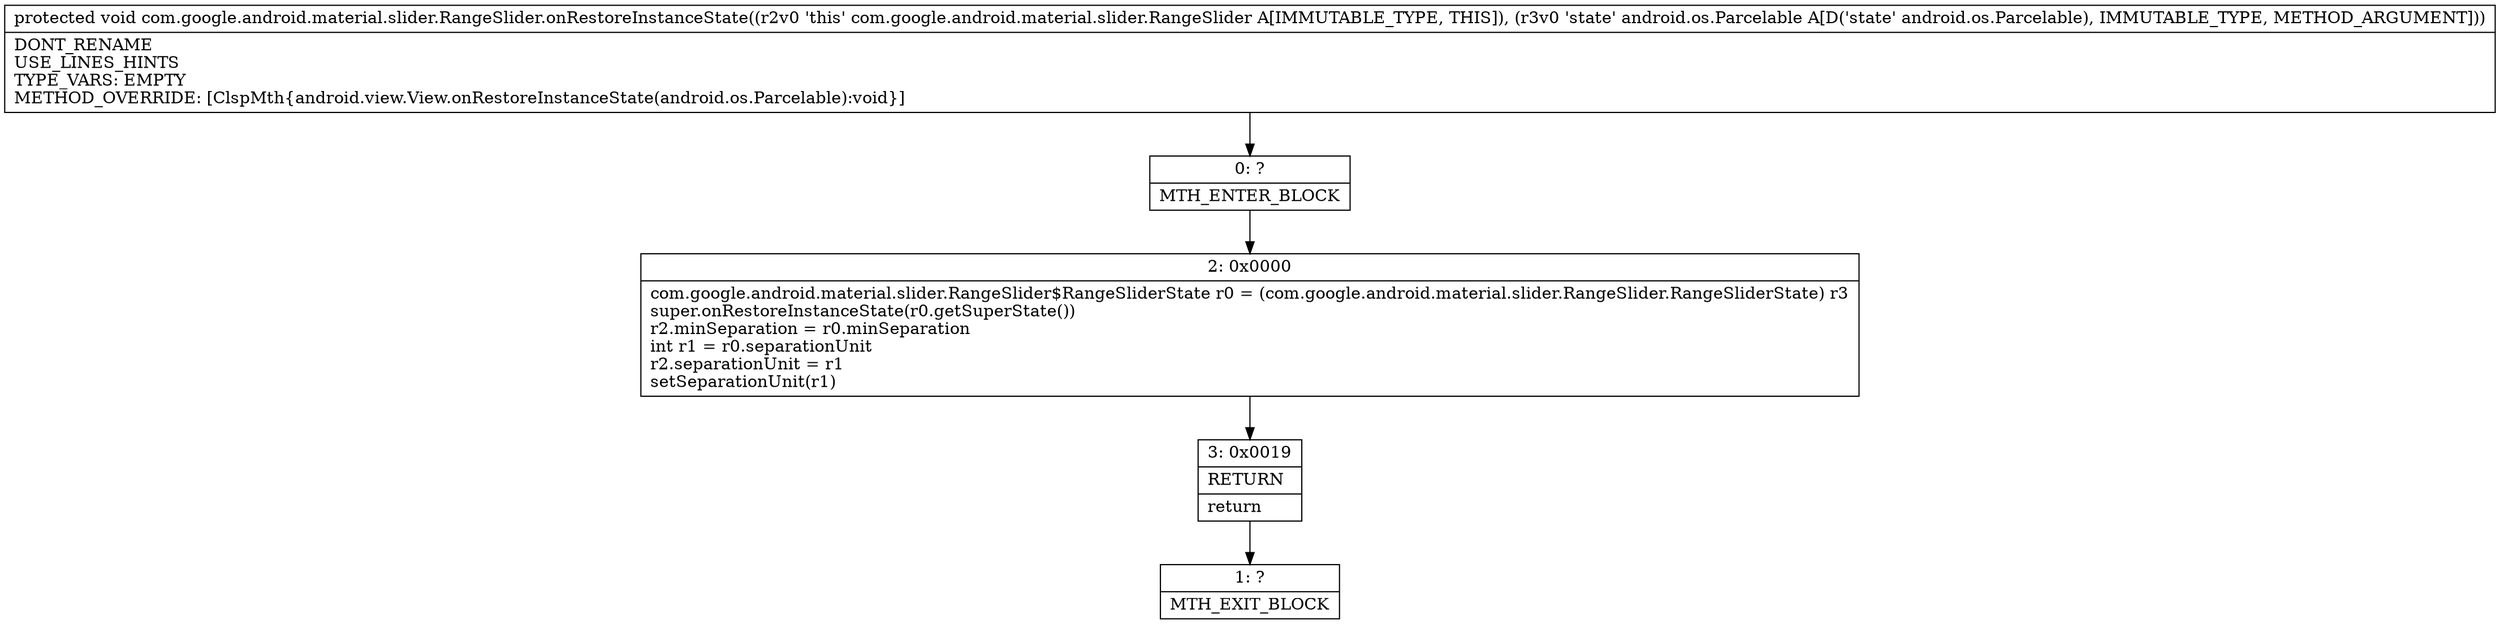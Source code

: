 digraph "CFG forcom.google.android.material.slider.RangeSlider.onRestoreInstanceState(Landroid\/os\/Parcelable;)V" {
Node_0 [shape=record,label="{0\:\ ?|MTH_ENTER_BLOCK\l}"];
Node_2 [shape=record,label="{2\:\ 0x0000|com.google.android.material.slider.RangeSlider$RangeSliderState r0 = (com.google.android.material.slider.RangeSlider.RangeSliderState) r3\lsuper.onRestoreInstanceState(r0.getSuperState())\lr2.minSeparation = r0.minSeparation\lint r1 = r0.separationUnit\lr2.separationUnit = r1\lsetSeparationUnit(r1)\l}"];
Node_3 [shape=record,label="{3\:\ 0x0019|RETURN\l|return\l}"];
Node_1 [shape=record,label="{1\:\ ?|MTH_EXIT_BLOCK\l}"];
MethodNode[shape=record,label="{protected void com.google.android.material.slider.RangeSlider.onRestoreInstanceState((r2v0 'this' com.google.android.material.slider.RangeSlider A[IMMUTABLE_TYPE, THIS]), (r3v0 'state' android.os.Parcelable A[D('state' android.os.Parcelable), IMMUTABLE_TYPE, METHOD_ARGUMENT]))  | DONT_RENAME\lUSE_LINES_HINTS\lTYPE_VARS: EMPTY\lMETHOD_OVERRIDE: [ClspMth\{android.view.View.onRestoreInstanceState(android.os.Parcelable):void\}]\l}"];
MethodNode -> Node_0;Node_0 -> Node_2;
Node_2 -> Node_3;
Node_3 -> Node_1;
}

